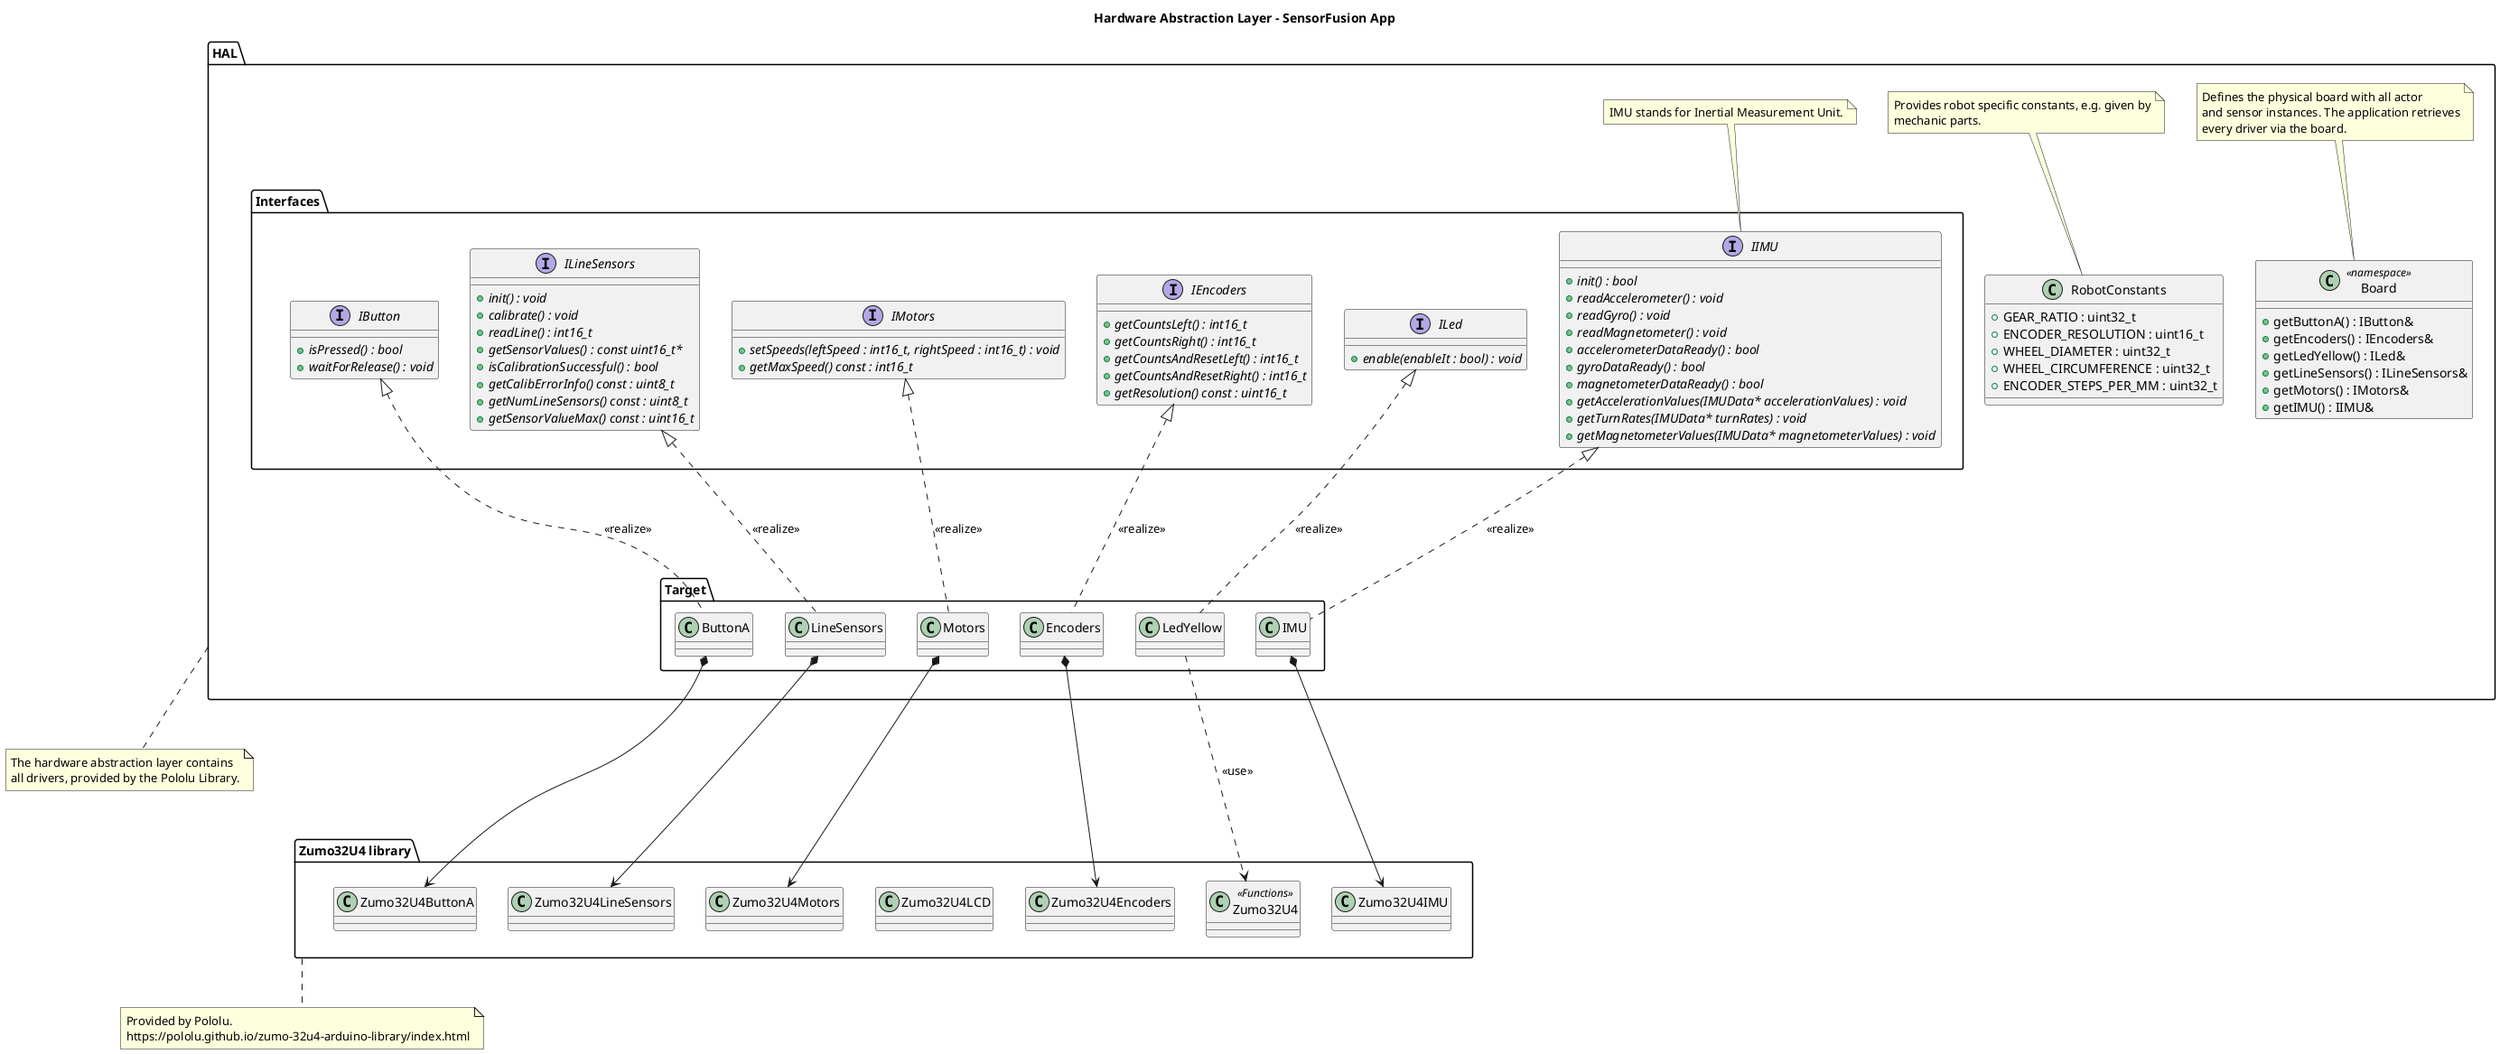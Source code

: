 @startuml HAL SensorFusion

title Hardware Abstraction Layer - SensorFusion App

package "HAL" as hal {

    package "Interfaces" as halInterfaces {

        interface "IButton" as iButton {
            + {abstract} isPressed() : bool
            + {abstract} waitForRelease() : void
        }

        interface "IEncoders" as iEncoders {
            + {abstract} getCountsLeft() : int16_t
            + {abstract} getCountsRight() : int16_t
            + {abstract} getCountsAndResetLeft() : int16_t
            + {abstract} getCountsAndResetRight() : int16_t
            + {abstract} getResolution() const : uint16_t
        }

        interface "ILed" as iLed {
            + {abstract} enable(enableIt : bool) : void
        }

        interface "ILineSensors" as iLineSensors {
            + {abstract} init() : void
            + {abstract} calibrate() : void
            + {abstract} readLine() : int16_t
            + {abstract} getSensorValues() : const uint16_t*
            + {abstract} isCalibrationSuccessful() : bool
            + {abstract} getCalibErrorInfo() const : uint8_t
            + {abstract} getNumLineSensors() const : uint8_t
            + {abstract} getSensorValueMax() const : uint16_t
        }

        interface "IMotors" as iMotors {
            + {abstract} setSpeeds(leftSpeed : int16_t, rightSpeed : int16_t) : void
            + {abstract} getMaxSpeed() const : int16_t
        }

        interface "IIMU" as iIMU {
            + {abstract} init() : bool
            + {abstract} readAccelerometer() : void
            + {abstract} readGyro() : void
            + {abstract} readMagnetometer() : void
            + {abstract} accelerometerDataReady() : bool
            + {abstract} gyroDataReady() : bool
            + {abstract} magnetometerDataReady() : bool
            + {abstract} getAccelerationValues(IMUData* accelerationValues) : void
            + {abstract} getTurnRates(IMUData* turnRates) : void
            + {abstract} getMagnetometerValues(IMUData* magnetometerValues) : void

        }
    }

    class Board << namespace >> {
        + getButtonA() : IButton&
        + getEncoders() : IEncoders&
        + getLedYellow() : ILed&
        + getLineSensors() : ILineSensors&
        + getMotors() : IMotors&
        + getIMU() : IIMU&
    }

    class RobotConstants {
        + GEAR_RATIO : uint32_t
        + ENCODER_RESOLUTION : uint16_t
        + WHEEL_DIAMETER : uint32_t
        + WHEEL_CIRCUMFERENCE : uint32_t
        + ENCODER_STEPS_PER_MM : uint32_t
    }

    note top of Board
        Defines the physical board with all actor
        and sensor instances. The application retrieves
        every driver via the board.
    end note

    note top of RobotConstants
        Provides robot specific constants, e.g. given by
        mechanic parts.
    end note

    note top of iIMU
        IMU stands for Inertial Measurement Unit.
    end note

    package "Target" as target {
        class LineSensors
        class ButtonA
        class Motors
        class Encoders
        class LedYellow
        class IMU
    }

    iLineSensors <|... LineSensors: <<realize>>
    iButton <|... ButtonA: <<realize>>
    iMotors <|... Motors: <<realize>>
    iEncoders <|... Encoders: <<realize>>
    iLed <|... LedYellow: <<realize>>
    iIMU <|... IMU: <<realize>>
}

package "Zumo32U4 library"  as zumo32u4Lib {
    class Zumo32U4LineSensors
    class Zumo32U4ButtonA
    class Zumo32U4Motors
    class Zumo32U4LCD
    class Zumo32U4Encoders
    class Zumo32U4IMU
    class Zumo32U4 <<Functions>>
}

note bottom of zumo32u4Lib
    Provided by Pololu.
    https://pololu.github.io/zumo-32u4-arduino-library/index.html
end note

halInterfaces -[hidden]-- hal
hal -[hidden]-- zumo32u4Lib

LineSensors *--> Zumo32U4LineSensors
ButtonA *--> Zumo32U4ButtonA
Motors *--> Zumo32U4Motors
Encoders *--> Zumo32U4Encoders
IMU *--> Zumo32U4IMU
LedYellow ..> Zumo32U4: <<use>>

note bottom of hal
    The hardware abstraction layer contains
    all drivers, provided by the Pololu Library.
end note

@enduml